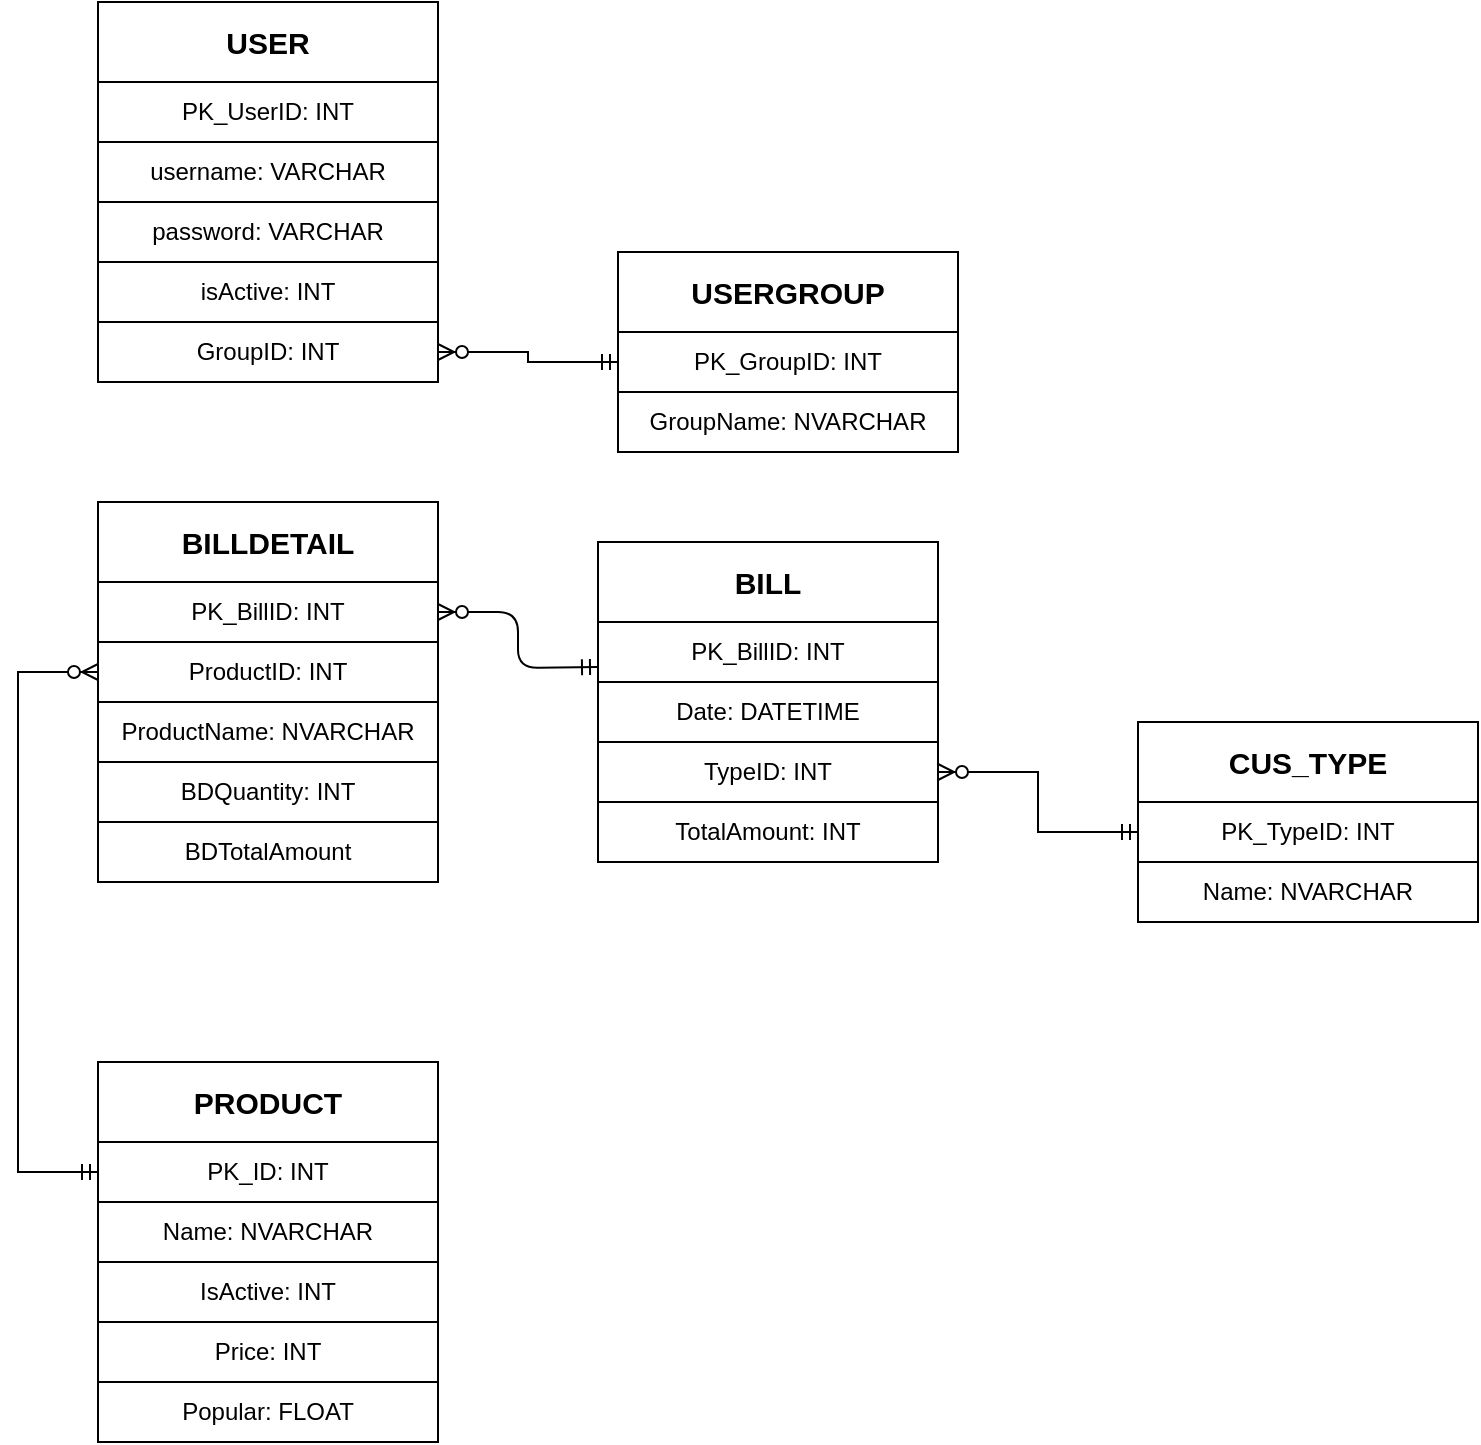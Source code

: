 <mxfile version="12.3.3" type="device" pages="1"><diagram id="YoXsvXi2wAqDMekQLKuj" name="Page-1"><mxGraphModel dx="1681" dy="506" grid="1" gridSize="10" guides="1" tooltips="1" connect="1" arrows="1" fold="1" page="1" pageScale="1" pageWidth="827" pageHeight="1169" math="0" shadow="0"><root><mxCell id="0"/><mxCell id="1" parent="0"/><mxCell id="-xv7MHNelJ1Tc55sh7zc-3" value="&lt;b&gt;&lt;font style=&quot;font-size: 15px&quot;&gt;BILL&lt;/font&gt;&lt;/b&gt;" style="rounded=0;whiteSpace=wrap;html=1;" parent="1" vertex="1"><mxGeometry x="290" y="360" width="170" height="40" as="geometry"/></mxCell><mxCell id="-xv7MHNelJ1Tc55sh7zc-4" value="PK_BillID: INT" style="rounded=0;whiteSpace=wrap;html=1;" parent="1" vertex="1"><mxGeometry x="290" y="400" width="170" height="30" as="geometry"/></mxCell><mxCell id="-xv7MHNelJ1Tc55sh7zc-5" value="Date: DATETIME" style="rounded=0;whiteSpace=wrap;html=1;" parent="1" vertex="1"><mxGeometry x="290" y="430" width="170" height="30" as="geometry"/></mxCell><mxCell id="-xv7MHNelJ1Tc55sh7zc-8" value="&lt;b&gt;&lt;font style=&quot;font-size: 15px&quot;&gt;BILLDETAIL&lt;/font&gt;&lt;/b&gt;" style="rounded=0;whiteSpace=wrap;html=1;" parent="1" vertex="1"><mxGeometry x="40" y="340" width="170" height="40" as="geometry"/></mxCell><mxCell id="-xv7MHNelJ1Tc55sh7zc-11" value="ProductID: INT" style="rounded=0;whiteSpace=wrap;html=1;" parent="1" vertex="1"><mxGeometry x="40" y="410" width="170" height="30" as="geometry"/></mxCell><mxCell id="-xv7MHNelJ1Tc55sh7zc-12" value="ProductName: NVARCHAR" style="rounded=0;whiteSpace=wrap;html=1;" parent="1" vertex="1"><mxGeometry x="40" y="440" width="170" height="30" as="geometry"/></mxCell><mxCell id="-xv7MHNelJ1Tc55sh7zc-15" value="TypeID: INT" style="rounded=0;whiteSpace=wrap;html=1;" parent="1" vertex="1"><mxGeometry x="290" y="460" width="170" height="30" as="geometry"/></mxCell><mxCell id="-xv7MHNelJ1Tc55sh7zc-9" value="PK_BillID: INT" style="rounded=0;whiteSpace=wrap;html=1;" parent="1" vertex="1"><mxGeometry x="40" y="380" width="170" height="30" as="geometry"/></mxCell><mxCell id="-xv7MHNelJ1Tc55sh7zc-18" value="" style="endArrow=ERmandOne;html=1;entryX=0;entryY=0.75;entryDx=0;entryDy=0;startArrow=ERzeroToMany;startFill=1;endFill=0;exitX=1;exitY=0.5;exitDx=0;exitDy=0;" parent="1" source="-xv7MHNelJ1Tc55sh7zc-9" target="-xv7MHNelJ1Tc55sh7zc-4" edge="1"><mxGeometry width="50" height="50" relative="1" as="geometry"><mxPoint x="210" y="423" as="sourcePoint"/><mxPoint x="370" y="380" as="targetPoint"/><Array as="points"><mxPoint x="250" y="395"/><mxPoint x="250" y="423"/></Array></mxGeometry></mxCell><mxCell id="-xv7MHNelJ1Tc55sh7zc-24" value="&lt;b&gt;&lt;font style=&quot;font-size: 15px&quot;&gt;PRODUCT&lt;br&gt;&lt;/font&gt;&lt;/b&gt;" style="rounded=0;whiteSpace=wrap;html=1;" parent="1" vertex="1"><mxGeometry x="40" y="620" width="170" height="40" as="geometry"/></mxCell><mxCell id="-xv7MHNelJ1Tc55sh7zc-25" value="Name: NVARCHAR" style="rounded=0;whiteSpace=wrap;html=1;" parent="1" vertex="1"><mxGeometry x="40" y="690" width="170" height="30" as="geometry"/></mxCell><mxCell id="-xv7MHNelJ1Tc55sh7zc-26" value="IsActive: INT" style="rounded=0;whiteSpace=wrap;html=1;" parent="1" vertex="1"><mxGeometry x="40" y="720" width="170" height="30" as="geometry"/></mxCell><mxCell id="-xv7MHNelJ1Tc55sh7zc-71" style="edgeStyle=orthogonalEdgeStyle;rounded=0;orthogonalLoop=1;jettySize=auto;html=1;entryX=0;entryY=0.5;entryDx=0;entryDy=0;startArrow=ERmandOne;startFill=0;endArrow=ERzeroToMany;endFill=1;" parent="1" source="-xv7MHNelJ1Tc55sh7zc-28" target="-xv7MHNelJ1Tc55sh7zc-11" edge="1"><mxGeometry relative="1" as="geometry"><Array as="points"><mxPoint y="675"/><mxPoint y="425"/></Array></mxGeometry></mxCell><mxCell id="-xv7MHNelJ1Tc55sh7zc-28" value="PK_ID: INT" style="rounded=0;whiteSpace=wrap;html=1;" parent="1" vertex="1"><mxGeometry x="40" y="660" width="170" height="30" as="geometry"/></mxCell><mxCell id="-xv7MHNelJ1Tc55sh7zc-36" value="&lt;span style=&quot;font-size: 15px&quot;&gt;&lt;b&gt;USER&lt;/b&gt;&lt;/span&gt;" style="rounded=0;whiteSpace=wrap;html=1;" parent="1" vertex="1"><mxGeometry x="40" y="90" width="170" height="40" as="geometry"/></mxCell><mxCell id="-xv7MHNelJ1Tc55sh7zc-37" value="username: VARCHAR" style="rounded=0;whiteSpace=wrap;html=1;" parent="1" vertex="1"><mxGeometry x="40" y="160" width="170" height="30" as="geometry"/></mxCell><mxCell id="-xv7MHNelJ1Tc55sh7zc-38" value="password: VARCHAR" style="rounded=0;whiteSpace=wrap;html=1;" parent="1" vertex="1"><mxGeometry x="40" y="190" width="170" height="30" as="geometry"/></mxCell><mxCell id="-xv7MHNelJ1Tc55sh7zc-39" value="PK_UserID: INT" style="rounded=0;whiteSpace=wrap;html=1;" parent="1" vertex="1"><mxGeometry x="40" y="130" width="170" height="30" as="geometry"/></mxCell><mxCell id="-xv7MHNelJ1Tc55sh7zc-40" value="isActive: INT" style="rounded=0;whiteSpace=wrap;html=1;" parent="1" vertex="1"><mxGeometry x="40" y="220" width="170" height="30" as="geometry"/></mxCell><mxCell id="-xv7MHNelJ1Tc55sh7zc-41" value="&lt;span style=&quot;font-size: 15px&quot;&gt;&lt;b&gt;USERGROUP&lt;/b&gt;&lt;/span&gt;" style="rounded=0;whiteSpace=wrap;html=1;" parent="1" vertex="1"><mxGeometry x="300" y="215" width="170" height="40" as="geometry"/></mxCell><mxCell id="-xv7MHNelJ1Tc55sh7zc-42" value="GroupName: NVARCHAR" style="rounded=0;whiteSpace=wrap;html=1;" parent="1" vertex="1"><mxGeometry x="300" y="285" width="170" height="30" as="geometry"/></mxCell><mxCell id="-xv7MHNelJ1Tc55sh7zc-49" style="edgeStyle=orthogonalEdgeStyle;rounded=0;orthogonalLoop=1;jettySize=auto;html=1;entryX=1;entryY=0.5;entryDx=0;entryDy=0;startArrow=ERmandOne;startFill=0;endArrow=ERzeroToMany;endFill=1;" parent="1" source="-xv7MHNelJ1Tc55sh7zc-44" target="-xv7MHNelJ1Tc55sh7zc-47" edge="1"><mxGeometry relative="1" as="geometry"/></mxCell><mxCell id="-xv7MHNelJ1Tc55sh7zc-44" value="PK_GroupID: INT" style="rounded=0;whiteSpace=wrap;html=1;" parent="1" vertex="1"><mxGeometry x="300" y="255" width="170" height="30" as="geometry"/></mxCell><mxCell id="-xv7MHNelJ1Tc55sh7zc-47" value="GroupID: INT" style="rounded=0;whiteSpace=wrap;html=1;" parent="1" vertex="1"><mxGeometry x="40" y="250" width="170" height="30" as="geometry"/></mxCell><mxCell id="-xv7MHNelJ1Tc55sh7zc-52" value="TotalAmount: INT" style="rounded=0;whiteSpace=wrap;html=1;" parent="1" vertex="1"><mxGeometry x="290" y="490" width="170" height="30" as="geometry"/></mxCell><mxCell id="-xv7MHNelJ1Tc55sh7zc-59" value="&lt;span style=&quot;font-size: 15px&quot;&gt;&lt;b&gt;CUS_TYPE&lt;/b&gt;&lt;/span&gt;" style="rounded=0;whiteSpace=wrap;html=1;" parent="1" vertex="1"><mxGeometry x="560" y="450" width="170" height="40" as="geometry"/></mxCell><mxCell id="-xv7MHNelJ1Tc55sh7zc-60" value="Name: NVARCHAR" style="rounded=0;whiteSpace=wrap;html=1;" parent="1" vertex="1"><mxGeometry x="560" y="520" width="170" height="30" as="geometry"/></mxCell><mxCell id="-xv7MHNelJ1Tc55sh7zc-65" style="edgeStyle=orthogonalEdgeStyle;rounded=0;orthogonalLoop=1;jettySize=auto;html=1;entryX=1;entryY=0.5;entryDx=0;entryDy=0;startArrow=ERmandOne;startFill=0;endArrow=ERzeroToMany;endFill=1;" parent="1" source="-xv7MHNelJ1Tc55sh7zc-61" target="-xv7MHNelJ1Tc55sh7zc-15" edge="1"><mxGeometry relative="1" as="geometry"/></mxCell><mxCell id="-xv7MHNelJ1Tc55sh7zc-61" value="PK_TypeID: INT" style="rounded=0;whiteSpace=wrap;html=1;" parent="1" vertex="1"><mxGeometry x="560" y="490" width="170" height="30" as="geometry"/></mxCell><mxCell id="-xv7MHNelJ1Tc55sh7zc-69" value="BDQuantity: INT" style="rounded=0;whiteSpace=wrap;html=1;" parent="1" vertex="1"><mxGeometry x="40" y="470" width="170" height="30" as="geometry"/></mxCell><mxCell id="-xv7MHNelJ1Tc55sh7zc-70" value="BDTotalAmount" style="rounded=0;whiteSpace=wrap;html=1;" parent="1" vertex="1"><mxGeometry x="40" y="500" width="170" height="30" as="geometry"/></mxCell><mxCell id="-xv7MHNelJ1Tc55sh7zc-76" value="Price: INT" style="rounded=0;whiteSpace=wrap;html=1;" parent="1" vertex="1"><mxGeometry x="40" y="750" width="170" height="30" as="geometry"/></mxCell><mxCell id="fSC1fvFbYI-gwCP-CRY7-7" value="Popular: FLOAT" style="rounded=0;whiteSpace=wrap;html=1;" parent="1" vertex="1"><mxGeometry x="40" y="780" width="170" height="30" as="geometry"/></mxCell></root></mxGraphModel></diagram></mxfile>